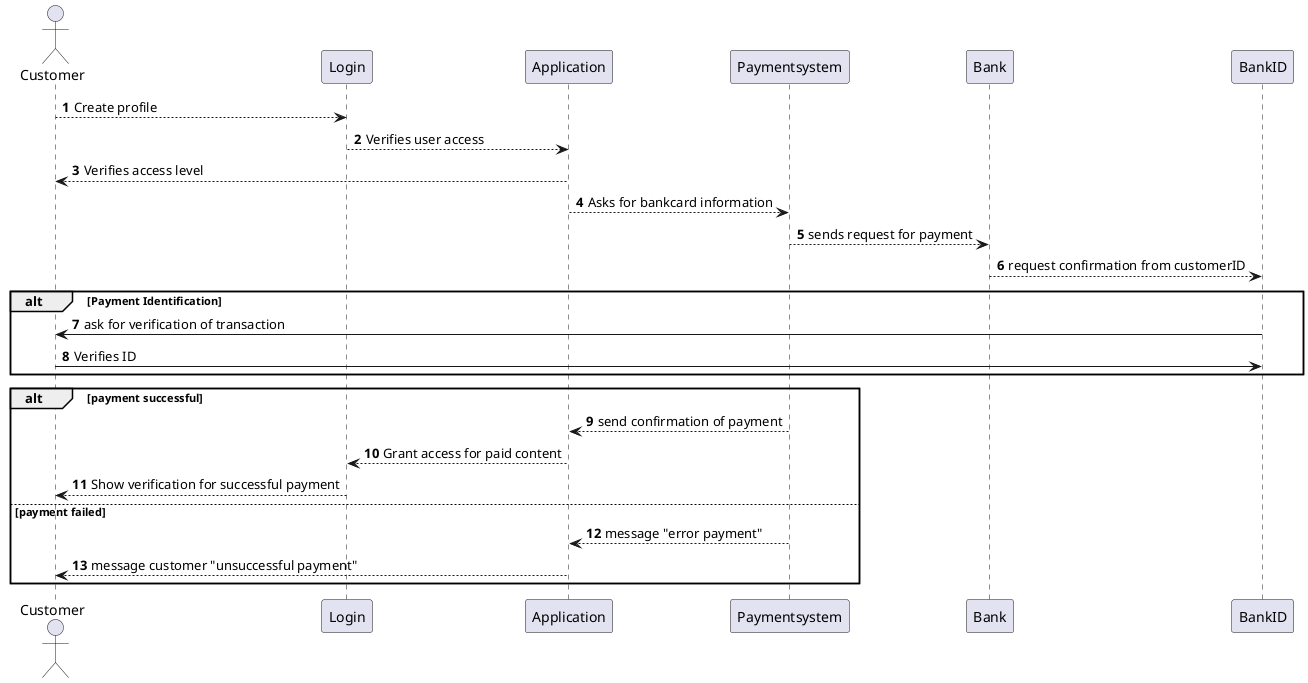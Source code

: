 @startuml
'https://plantuml.com/sequence-diagram

autonumber
actor Customer
Customer --> Login: Create profile
Login --> Application: Verifies user access
Application --> Customer: Verifies access level
Application --> Paymentsystem: Asks for bankcard information
Paymentsystem --> Bank: sends request for payment
Bank --> BankID: request confirmation from customerID

alt Payment Identification
    BankID -> Customer: ask for verification of transaction
    Customer -> BankID: Verifies ID
end

alt payment successful
    Paymentsystem --> Application: send confirmation of payment
    Application --> Login: Grant access for paid content
    Login --> Customer: Show verification for successful payment
else payment failed
    Paymentsystem --> Application: message "error payment"
    Application --> Customer: message customer "unsuccessful payment"
end
@enduml